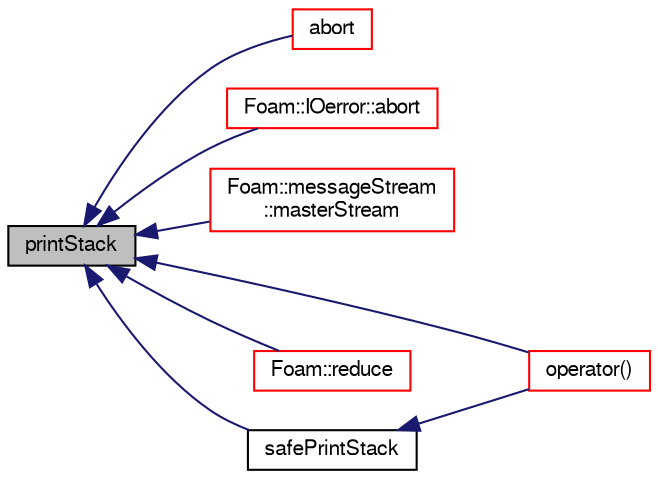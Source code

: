 digraph "printStack"
{
  bgcolor="transparent";
  edge [fontname="FreeSans",fontsize="10",labelfontname="FreeSans",labelfontsize="10"];
  node [fontname="FreeSans",fontsize="10",shape=record];
  rankdir="LR";
  Node341 [label="printStack",height=0.2,width=0.4,color="black", fillcolor="grey75", style="filled", fontcolor="black"];
  Node341 -> Node342 [dir="back",color="midnightblue",fontsize="10",style="solid",fontname="FreeSans"];
  Node342 [label="abort",height=0.2,width=0.4,color="red",URL="$a26082.html#ac54f53dc342019e8db34f4aa581a5792",tooltip="Abort : used to stop code for fatal errors. "];
  Node341 -> Node4820 [dir="back",color="midnightblue",fontsize="10",style="solid",fontname="FreeSans"];
  Node4820 [label="Foam::IOerror::abort",height=0.2,width=0.4,color="red",URL="$a26086.html#ac54f53dc342019e8db34f4aa581a5792",tooltip="Abort : used to stop code for fatal errors. "];
  Node341 -> Node5250 [dir="back",color="midnightblue",fontsize="10",style="solid",fontname="FreeSans"];
  Node5250 [label="Foam::messageStream\l::masterStream",height=0.2,width=0.4,color="red",URL="$a26098.html#a0edcebd1d86ac65765e16f155d17b351",tooltip="Convert to OSstream. "];
  Node341 -> Node346 [dir="back",color="midnightblue",fontsize="10",style="solid",fontname="FreeSans"];
  Node346 [label="operator()",height=0.2,width=0.4,color="red",URL="$a26082.html#a51e360c35a2d5e72afca4ea370bc04fb",tooltip="Explicitly convert to OSstream for << operations. "];
  Node341 -> Node5253 [dir="back",color="midnightblue",fontsize="10",style="solid",fontname="FreeSans"];
  Node5253 [label="Foam::reduce",height=0.2,width=0.4,color="red",URL="$a21124.html#a7ffd6af4acc2eb9ba72ee296b5ecda23"];
  Node341 -> Node1313 [dir="back",color="midnightblue",fontsize="10",style="solid",fontname="FreeSans"];
  Node1313 [label="safePrintStack",height=0.2,width=0.4,color="black",URL="$a26082.html#aacf3aec29a7125f9519869c3b7b8bfe4",tooltip="Helper function to print a stack (if OpenFOAM IO not yet. "];
  Node1313 -> Node346 [dir="back",color="midnightblue",fontsize="10",style="solid",fontname="FreeSans"];
}
